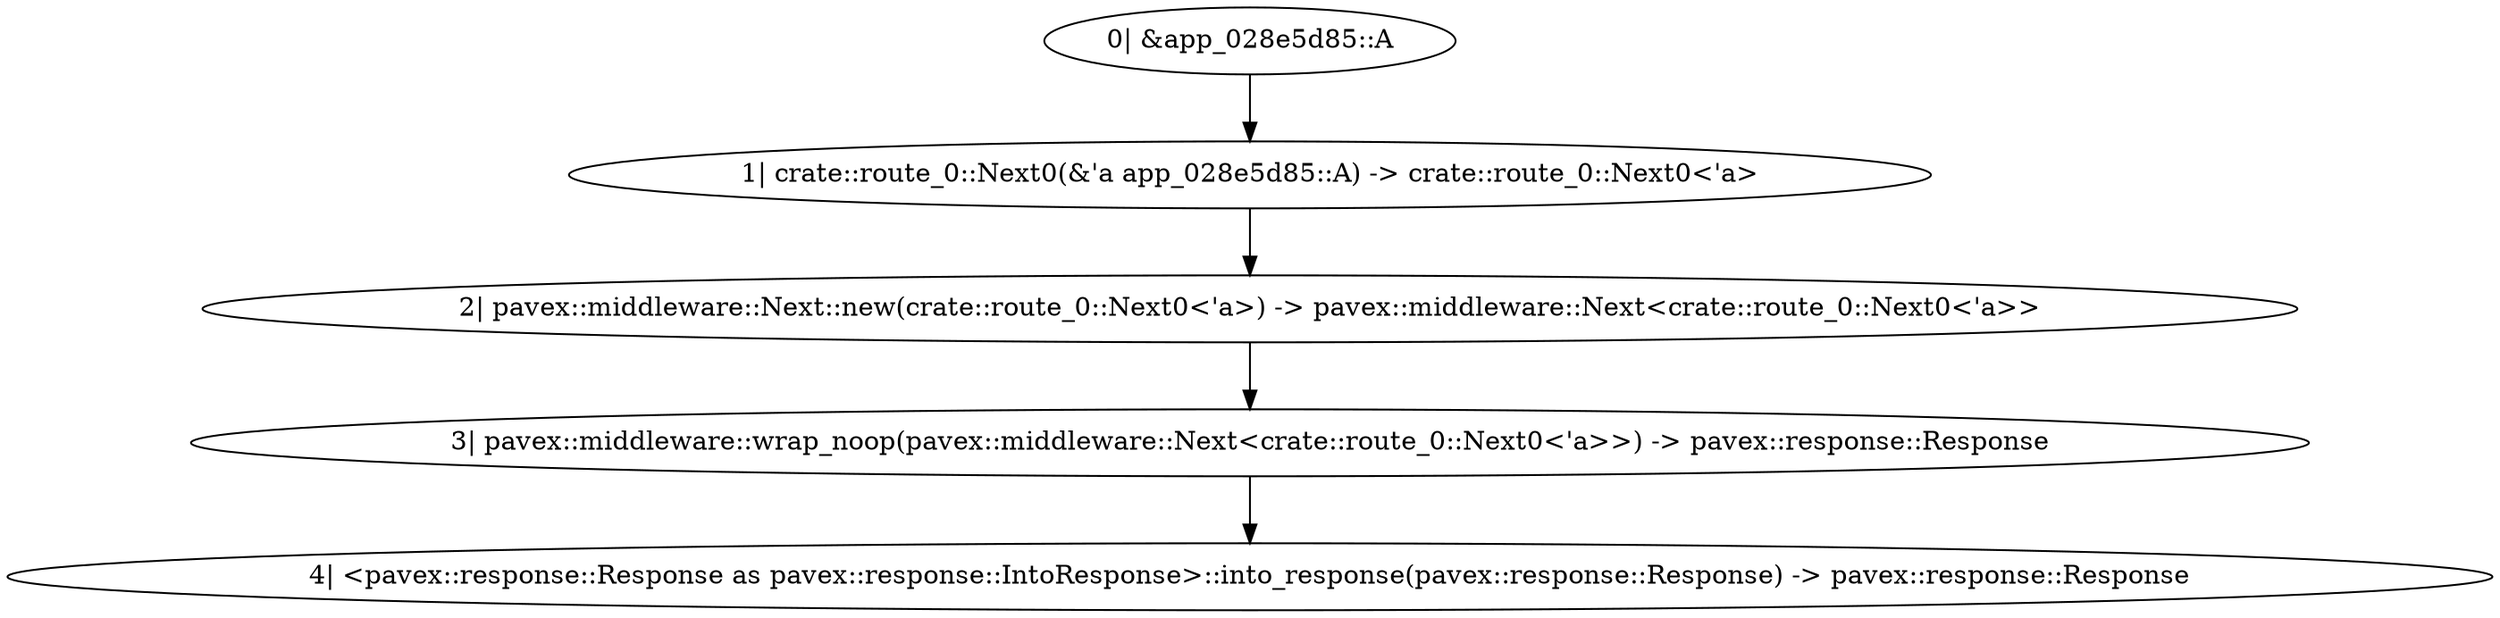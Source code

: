 digraph "GET /home - 0" {
    0 [ label = "0| &app_028e5d85::A"]
    1 [ label = "1| crate::route_0::Next0(&'a app_028e5d85::A) -> crate::route_0::Next0<'a>"]
    2 [ label = "2| pavex::middleware::Next::new(crate::route_0::Next0<'a>) -> pavex::middleware::Next<crate::route_0::Next0<'a>>"]
    3 [ label = "3| pavex::middleware::wrap_noop(pavex::middleware::Next<crate::route_0::Next0<'a>>) -> pavex::response::Response"]
    4 [ label = "4| <pavex::response::Response as pavex::response::IntoResponse>::into_response(pavex::response::Response) -> pavex::response::Response"]
    2 -> 3 [ ]
    1 -> 2 [ ]
    3 -> 4 [ ]
    0 -> 1 [ ]
}

digraph "GET /home - 1" {
    0 [ label = "0| &app_028e5d85::A"]
    1 [ label = "1| app_028e5d85::b(&app_028e5d85::A) -> core::result::Result<app_028e5d85::B, app_028e5d85::AnError>"]
    2 [ label = "2| `match`"]
    3 [ label = "3| core::result::Result<app_028e5d85::B, app_028e5d85::AnError> -> app_028e5d85::AnError"]
    4 [ label = "4| app_028e5d85::error_handler(&app_028e5d85::A, &app_028e5d85::AnError) -> pavex::response::Response"]
    5 [ label = "5| pavex::Error::new(app_028e5d85::AnError) -> pavex::Error"]
    6 [ label = "6| app_028e5d85::error_observer(&app_028e5d85::A, &pavex::Error)"]
    7 [ label = "7| app_028e5d85::error_observer_1(&app_028e5d85::A, &pavex::Error)"]
    8 [ label = "8| <pavex::response::Response as pavex::response::IntoResponse>::into_response(pavex::response::Response) -> pavex::response::Response"]
    9 [ label = "9| core::result::Result<app_028e5d85::B, app_028e5d85::AnError> -> app_028e5d85::B"]
    10 [ label = "10| app_028e5d85::handler(&app_028e5d85::B) -> pavex::response::Response"]
    11 [ label = "11| <pavex::response::Response as pavex::response::IntoResponse>::into_response(pavex::response::Response) -> pavex::response::Response"]
    9 -> 10 [ label = "&"]
    2 -> 3 [ ]
    2 -> 9 [ ]
    10 -> 11 [ ]
    3 -> 4 [ label = "&"]
    3 -> 5 [ ]
    4 -> 8 [ ]
    5 -> 6 [ label = "&"]
    6 -> 7 [ label = "happens before"]
    5 -> 7 [ label = "&"]
    7 -> 8 [ label = "happens before"]
    1 -> 2 [ ]
    0 -> 6 [ ]
    0 -> 7 [ ]
    0 -> 4 [ ]
    0 -> 1 [ ]
}

digraph "* * - 0" {
    0 [ label = "0| &pavex::router::AllowedMethods"]
    1 [ label = "1| crate::route_1::Next0(&'a pavex::router::AllowedMethods) -> crate::route_1::Next0<'a>"]
    2 [ label = "2| pavex::middleware::Next::new(crate::route_1::Next0<'a>) -> pavex::middleware::Next<crate::route_1::Next0<'a>>"]
    3 [ label = "3| pavex::middleware::wrap_noop(pavex::middleware::Next<crate::route_1::Next0<'a>>) -> pavex::response::Response"]
    4 [ label = "4| <pavex::response::Response as pavex::response::IntoResponse>::into_response(pavex::response::Response) -> pavex::response::Response"]
    2 -> 3 [ ]
    1 -> 2 [ ]
    3 -> 4 [ ]
    0 -> 1 [ ]
}

digraph "* * - 1" {
    0 [ label = "0| &pavex::router::AllowedMethods"]
    1 [ label = "1| pavex::router::default_fallback(&pavex::router::AllowedMethods) -> pavex::response::Response"]
    2 [ label = "2| <pavex::response::Response as pavex::response::IntoResponse>::into_response(pavex::response::Response) -> pavex::response::Response"]
    1 -> 2 [ ]
    0 -> 1 [ ]
}

digraph app_state {
    0 [ label = "0| app_028e5d85::a() -> core::result::Result<app_028e5d85::A, app_028e5d85::AnError>"]
    1 [ label = "1| `match`"]
    2 [ label = "2| core::result::Result<app_028e5d85::A, app_028e5d85::AnError> -> app_028e5d85::AnError"]
    3 [ label = "3| crate::ApplicationStateError::A(app_028e5d85::AnError) -> crate::ApplicationStateError"]
    4 [ label = "4| core::result::Result::Err(crate::ApplicationStateError) -> core::result::Result<crate::ApplicationState, crate::ApplicationStateError>"]
    5 [ label = "5| core::result::Result<app_028e5d85::A, app_028e5d85::AnError> -> app_028e5d85::A"]
    6 [ label = "6| crate::ApplicationState(app_028e5d85::A) -> crate::ApplicationState"]
    7 [ label = "7| core::result::Result::Ok(crate::ApplicationState) -> core::result::Result<crate::ApplicationState, crate::ApplicationStateError>"]
    5 -> 6 [ ]
    1 -> 2 [ ]
    1 -> 5 [ ]
    6 -> 7 [ ]
    2 -> 3 [ ]
    3 -> 4 [ ]
    0 -> 1 [ ]
}
